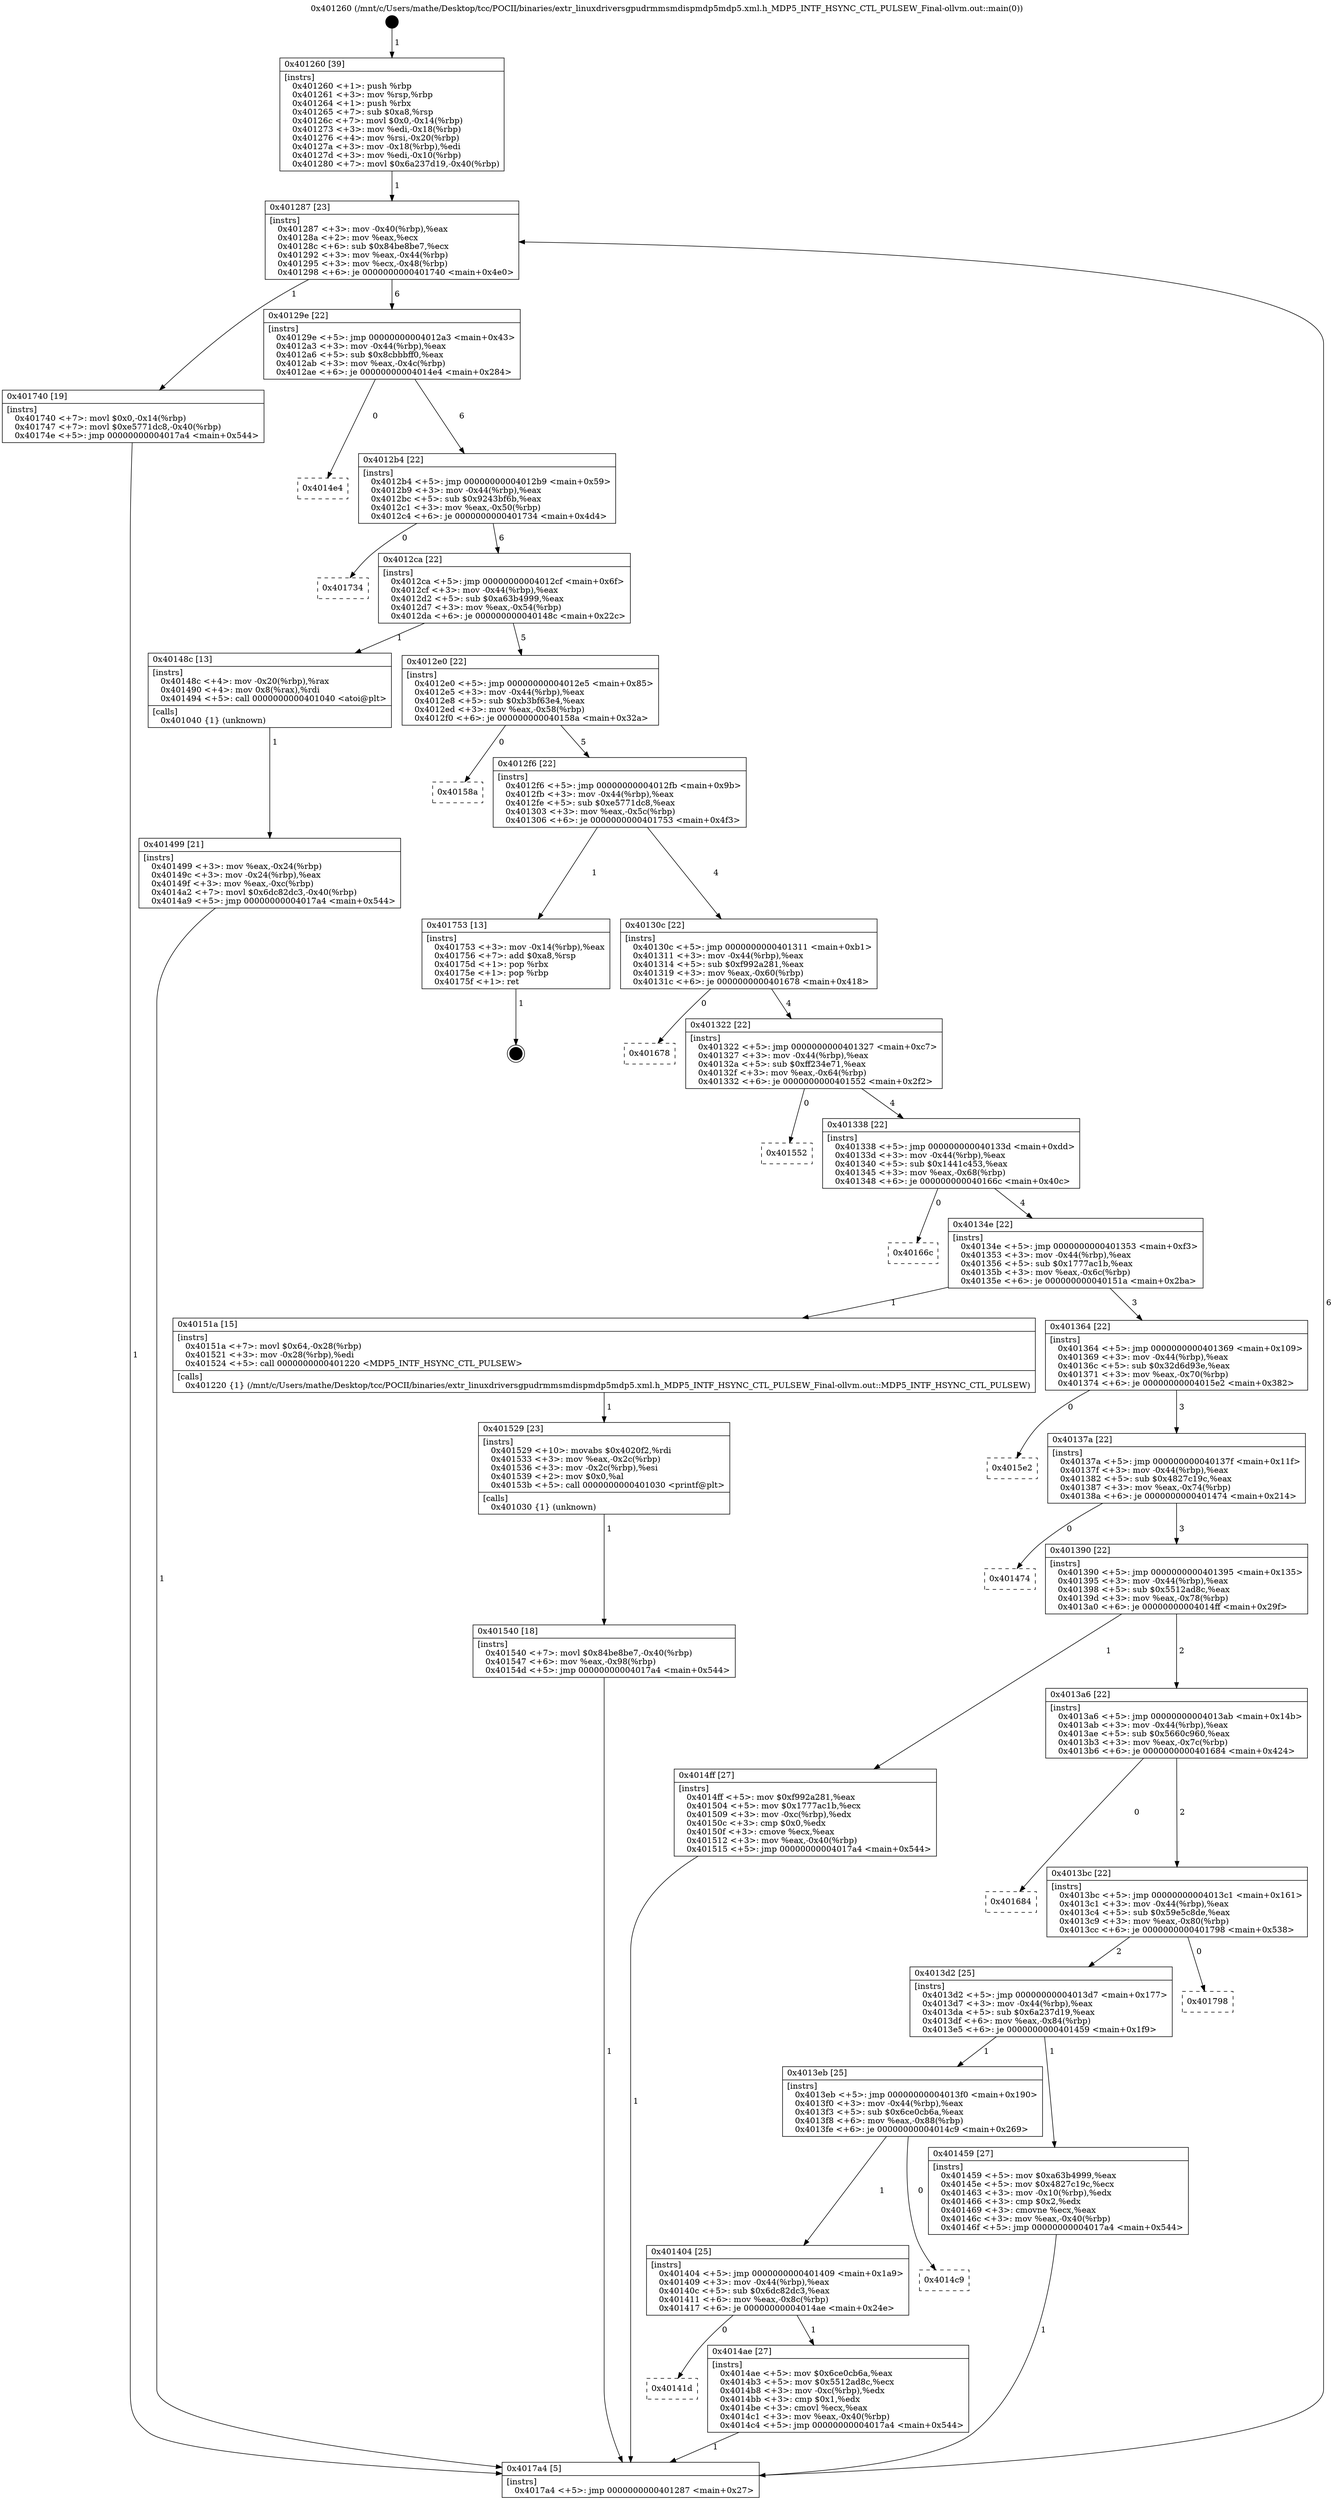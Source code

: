 digraph "0x401260" {
  label = "0x401260 (/mnt/c/Users/mathe/Desktop/tcc/POCII/binaries/extr_linuxdriversgpudrmmsmdispmdp5mdp5.xml.h_MDP5_INTF_HSYNC_CTL_PULSEW_Final-ollvm.out::main(0))"
  labelloc = "t"
  node[shape=record]

  Entry [label="",width=0.3,height=0.3,shape=circle,fillcolor=black,style=filled]
  "0x401287" [label="{
     0x401287 [23]\l
     | [instrs]\l
     &nbsp;&nbsp;0x401287 \<+3\>: mov -0x40(%rbp),%eax\l
     &nbsp;&nbsp;0x40128a \<+2\>: mov %eax,%ecx\l
     &nbsp;&nbsp;0x40128c \<+6\>: sub $0x84be8be7,%ecx\l
     &nbsp;&nbsp;0x401292 \<+3\>: mov %eax,-0x44(%rbp)\l
     &nbsp;&nbsp;0x401295 \<+3\>: mov %ecx,-0x48(%rbp)\l
     &nbsp;&nbsp;0x401298 \<+6\>: je 0000000000401740 \<main+0x4e0\>\l
  }"]
  "0x401740" [label="{
     0x401740 [19]\l
     | [instrs]\l
     &nbsp;&nbsp;0x401740 \<+7\>: movl $0x0,-0x14(%rbp)\l
     &nbsp;&nbsp;0x401747 \<+7\>: movl $0xe5771dc8,-0x40(%rbp)\l
     &nbsp;&nbsp;0x40174e \<+5\>: jmp 00000000004017a4 \<main+0x544\>\l
  }"]
  "0x40129e" [label="{
     0x40129e [22]\l
     | [instrs]\l
     &nbsp;&nbsp;0x40129e \<+5\>: jmp 00000000004012a3 \<main+0x43\>\l
     &nbsp;&nbsp;0x4012a3 \<+3\>: mov -0x44(%rbp),%eax\l
     &nbsp;&nbsp;0x4012a6 \<+5\>: sub $0x8cbbbff0,%eax\l
     &nbsp;&nbsp;0x4012ab \<+3\>: mov %eax,-0x4c(%rbp)\l
     &nbsp;&nbsp;0x4012ae \<+6\>: je 00000000004014e4 \<main+0x284\>\l
  }"]
  Exit [label="",width=0.3,height=0.3,shape=circle,fillcolor=black,style=filled,peripheries=2]
  "0x4014e4" [label="{
     0x4014e4\l
  }", style=dashed]
  "0x4012b4" [label="{
     0x4012b4 [22]\l
     | [instrs]\l
     &nbsp;&nbsp;0x4012b4 \<+5\>: jmp 00000000004012b9 \<main+0x59\>\l
     &nbsp;&nbsp;0x4012b9 \<+3\>: mov -0x44(%rbp),%eax\l
     &nbsp;&nbsp;0x4012bc \<+5\>: sub $0x9243bf6b,%eax\l
     &nbsp;&nbsp;0x4012c1 \<+3\>: mov %eax,-0x50(%rbp)\l
     &nbsp;&nbsp;0x4012c4 \<+6\>: je 0000000000401734 \<main+0x4d4\>\l
  }"]
  "0x401540" [label="{
     0x401540 [18]\l
     | [instrs]\l
     &nbsp;&nbsp;0x401540 \<+7\>: movl $0x84be8be7,-0x40(%rbp)\l
     &nbsp;&nbsp;0x401547 \<+6\>: mov %eax,-0x98(%rbp)\l
     &nbsp;&nbsp;0x40154d \<+5\>: jmp 00000000004017a4 \<main+0x544\>\l
  }"]
  "0x401734" [label="{
     0x401734\l
  }", style=dashed]
  "0x4012ca" [label="{
     0x4012ca [22]\l
     | [instrs]\l
     &nbsp;&nbsp;0x4012ca \<+5\>: jmp 00000000004012cf \<main+0x6f\>\l
     &nbsp;&nbsp;0x4012cf \<+3\>: mov -0x44(%rbp),%eax\l
     &nbsp;&nbsp;0x4012d2 \<+5\>: sub $0xa63b4999,%eax\l
     &nbsp;&nbsp;0x4012d7 \<+3\>: mov %eax,-0x54(%rbp)\l
     &nbsp;&nbsp;0x4012da \<+6\>: je 000000000040148c \<main+0x22c\>\l
  }"]
  "0x401529" [label="{
     0x401529 [23]\l
     | [instrs]\l
     &nbsp;&nbsp;0x401529 \<+10\>: movabs $0x4020f2,%rdi\l
     &nbsp;&nbsp;0x401533 \<+3\>: mov %eax,-0x2c(%rbp)\l
     &nbsp;&nbsp;0x401536 \<+3\>: mov -0x2c(%rbp),%esi\l
     &nbsp;&nbsp;0x401539 \<+2\>: mov $0x0,%al\l
     &nbsp;&nbsp;0x40153b \<+5\>: call 0000000000401030 \<printf@plt\>\l
     | [calls]\l
     &nbsp;&nbsp;0x401030 \{1\} (unknown)\l
  }"]
  "0x40148c" [label="{
     0x40148c [13]\l
     | [instrs]\l
     &nbsp;&nbsp;0x40148c \<+4\>: mov -0x20(%rbp),%rax\l
     &nbsp;&nbsp;0x401490 \<+4\>: mov 0x8(%rax),%rdi\l
     &nbsp;&nbsp;0x401494 \<+5\>: call 0000000000401040 \<atoi@plt\>\l
     | [calls]\l
     &nbsp;&nbsp;0x401040 \{1\} (unknown)\l
  }"]
  "0x4012e0" [label="{
     0x4012e0 [22]\l
     | [instrs]\l
     &nbsp;&nbsp;0x4012e0 \<+5\>: jmp 00000000004012e5 \<main+0x85\>\l
     &nbsp;&nbsp;0x4012e5 \<+3\>: mov -0x44(%rbp),%eax\l
     &nbsp;&nbsp;0x4012e8 \<+5\>: sub $0xb3bf63e4,%eax\l
     &nbsp;&nbsp;0x4012ed \<+3\>: mov %eax,-0x58(%rbp)\l
     &nbsp;&nbsp;0x4012f0 \<+6\>: je 000000000040158a \<main+0x32a\>\l
  }"]
  "0x40141d" [label="{
     0x40141d\l
  }", style=dashed]
  "0x40158a" [label="{
     0x40158a\l
  }", style=dashed]
  "0x4012f6" [label="{
     0x4012f6 [22]\l
     | [instrs]\l
     &nbsp;&nbsp;0x4012f6 \<+5\>: jmp 00000000004012fb \<main+0x9b\>\l
     &nbsp;&nbsp;0x4012fb \<+3\>: mov -0x44(%rbp),%eax\l
     &nbsp;&nbsp;0x4012fe \<+5\>: sub $0xe5771dc8,%eax\l
     &nbsp;&nbsp;0x401303 \<+3\>: mov %eax,-0x5c(%rbp)\l
     &nbsp;&nbsp;0x401306 \<+6\>: je 0000000000401753 \<main+0x4f3\>\l
  }"]
  "0x4014ae" [label="{
     0x4014ae [27]\l
     | [instrs]\l
     &nbsp;&nbsp;0x4014ae \<+5\>: mov $0x6ce0cb6a,%eax\l
     &nbsp;&nbsp;0x4014b3 \<+5\>: mov $0x5512ad8c,%ecx\l
     &nbsp;&nbsp;0x4014b8 \<+3\>: mov -0xc(%rbp),%edx\l
     &nbsp;&nbsp;0x4014bb \<+3\>: cmp $0x1,%edx\l
     &nbsp;&nbsp;0x4014be \<+3\>: cmovl %ecx,%eax\l
     &nbsp;&nbsp;0x4014c1 \<+3\>: mov %eax,-0x40(%rbp)\l
     &nbsp;&nbsp;0x4014c4 \<+5\>: jmp 00000000004017a4 \<main+0x544\>\l
  }"]
  "0x401753" [label="{
     0x401753 [13]\l
     | [instrs]\l
     &nbsp;&nbsp;0x401753 \<+3\>: mov -0x14(%rbp),%eax\l
     &nbsp;&nbsp;0x401756 \<+7\>: add $0xa8,%rsp\l
     &nbsp;&nbsp;0x40175d \<+1\>: pop %rbx\l
     &nbsp;&nbsp;0x40175e \<+1\>: pop %rbp\l
     &nbsp;&nbsp;0x40175f \<+1\>: ret\l
  }"]
  "0x40130c" [label="{
     0x40130c [22]\l
     | [instrs]\l
     &nbsp;&nbsp;0x40130c \<+5\>: jmp 0000000000401311 \<main+0xb1\>\l
     &nbsp;&nbsp;0x401311 \<+3\>: mov -0x44(%rbp),%eax\l
     &nbsp;&nbsp;0x401314 \<+5\>: sub $0xf992a281,%eax\l
     &nbsp;&nbsp;0x401319 \<+3\>: mov %eax,-0x60(%rbp)\l
     &nbsp;&nbsp;0x40131c \<+6\>: je 0000000000401678 \<main+0x418\>\l
  }"]
  "0x401404" [label="{
     0x401404 [25]\l
     | [instrs]\l
     &nbsp;&nbsp;0x401404 \<+5\>: jmp 0000000000401409 \<main+0x1a9\>\l
     &nbsp;&nbsp;0x401409 \<+3\>: mov -0x44(%rbp),%eax\l
     &nbsp;&nbsp;0x40140c \<+5\>: sub $0x6dc82dc3,%eax\l
     &nbsp;&nbsp;0x401411 \<+6\>: mov %eax,-0x8c(%rbp)\l
     &nbsp;&nbsp;0x401417 \<+6\>: je 00000000004014ae \<main+0x24e\>\l
  }"]
  "0x401678" [label="{
     0x401678\l
  }", style=dashed]
  "0x401322" [label="{
     0x401322 [22]\l
     | [instrs]\l
     &nbsp;&nbsp;0x401322 \<+5\>: jmp 0000000000401327 \<main+0xc7\>\l
     &nbsp;&nbsp;0x401327 \<+3\>: mov -0x44(%rbp),%eax\l
     &nbsp;&nbsp;0x40132a \<+5\>: sub $0xff234e71,%eax\l
     &nbsp;&nbsp;0x40132f \<+3\>: mov %eax,-0x64(%rbp)\l
     &nbsp;&nbsp;0x401332 \<+6\>: je 0000000000401552 \<main+0x2f2\>\l
  }"]
  "0x4014c9" [label="{
     0x4014c9\l
  }", style=dashed]
  "0x401552" [label="{
     0x401552\l
  }", style=dashed]
  "0x401338" [label="{
     0x401338 [22]\l
     | [instrs]\l
     &nbsp;&nbsp;0x401338 \<+5\>: jmp 000000000040133d \<main+0xdd\>\l
     &nbsp;&nbsp;0x40133d \<+3\>: mov -0x44(%rbp),%eax\l
     &nbsp;&nbsp;0x401340 \<+5\>: sub $0x1441c453,%eax\l
     &nbsp;&nbsp;0x401345 \<+3\>: mov %eax,-0x68(%rbp)\l
     &nbsp;&nbsp;0x401348 \<+6\>: je 000000000040166c \<main+0x40c\>\l
  }"]
  "0x401499" [label="{
     0x401499 [21]\l
     | [instrs]\l
     &nbsp;&nbsp;0x401499 \<+3\>: mov %eax,-0x24(%rbp)\l
     &nbsp;&nbsp;0x40149c \<+3\>: mov -0x24(%rbp),%eax\l
     &nbsp;&nbsp;0x40149f \<+3\>: mov %eax,-0xc(%rbp)\l
     &nbsp;&nbsp;0x4014a2 \<+7\>: movl $0x6dc82dc3,-0x40(%rbp)\l
     &nbsp;&nbsp;0x4014a9 \<+5\>: jmp 00000000004017a4 \<main+0x544\>\l
  }"]
  "0x40166c" [label="{
     0x40166c\l
  }", style=dashed]
  "0x40134e" [label="{
     0x40134e [22]\l
     | [instrs]\l
     &nbsp;&nbsp;0x40134e \<+5\>: jmp 0000000000401353 \<main+0xf3\>\l
     &nbsp;&nbsp;0x401353 \<+3\>: mov -0x44(%rbp),%eax\l
     &nbsp;&nbsp;0x401356 \<+5\>: sub $0x1777ac1b,%eax\l
     &nbsp;&nbsp;0x40135b \<+3\>: mov %eax,-0x6c(%rbp)\l
     &nbsp;&nbsp;0x40135e \<+6\>: je 000000000040151a \<main+0x2ba\>\l
  }"]
  "0x401260" [label="{
     0x401260 [39]\l
     | [instrs]\l
     &nbsp;&nbsp;0x401260 \<+1\>: push %rbp\l
     &nbsp;&nbsp;0x401261 \<+3\>: mov %rsp,%rbp\l
     &nbsp;&nbsp;0x401264 \<+1\>: push %rbx\l
     &nbsp;&nbsp;0x401265 \<+7\>: sub $0xa8,%rsp\l
     &nbsp;&nbsp;0x40126c \<+7\>: movl $0x0,-0x14(%rbp)\l
     &nbsp;&nbsp;0x401273 \<+3\>: mov %edi,-0x18(%rbp)\l
     &nbsp;&nbsp;0x401276 \<+4\>: mov %rsi,-0x20(%rbp)\l
     &nbsp;&nbsp;0x40127a \<+3\>: mov -0x18(%rbp),%edi\l
     &nbsp;&nbsp;0x40127d \<+3\>: mov %edi,-0x10(%rbp)\l
     &nbsp;&nbsp;0x401280 \<+7\>: movl $0x6a237d19,-0x40(%rbp)\l
  }"]
  "0x40151a" [label="{
     0x40151a [15]\l
     | [instrs]\l
     &nbsp;&nbsp;0x40151a \<+7\>: movl $0x64,-0x28(%rbp)\l
     &nbsp;&nbsp;0x401521 \<+3\>: mov -0x28(%rbp),%edi\l
     &nbsp;&nbsp;0x401524 \<+5\>: call 0000000000401220 \<MDP5_INTF_HSYNC_CTL_PULSEW\>\l
     | [calls]\l
     &nbsp;&nbsp;0x401220 \{1\} (/mnt/c/Users/mathe/Desktop/tcc/POCII/binaries/extr_linuxdriversgpudrmmsmdispmdp5mdp5.xml.h_MDP5_INTF_HSYNC_CTL_PULSEW_Final-ollvm.out::MDP5_INTF_HSYNC_CTL_PULSEW)\l
  }"]
  "0x401364" [label="{
     0x401364 [22]\l
     | [instrs]\l
     &nbsp;&nbsp;0x401364 \<+5\>: jmp 0000000000401369 \<main+0x109\>\l
     &nbsp;&nbsp;0x401369 \<+3\>: mov -0x44(%rbp),%eax\l
     &nbsp;&nbsp;0x40136c \<+5\>: sub $0x32d6d93e,%eax\l
     &nbsp;&nbsp;0x401371 \<+3\>: mov %eax,-0x70(%rbp)\l
     &nbsp;&nbsp;0x401374 \<+6\>: je 00000000004015e2 \<main+0x382\>\l
  }"]
  "0x4017a4" [label="{
     0x4017a4 [5]\l
     | [instrs]\l
     &nbsp;&nbsp;0x4017a4 \<+5\>: jmp 0000000000401287 \<main+0x27\>\l
  }"]
  "0x4015e2" [label="{
     0x4015e2\l
  }", style=dashed]
  "0x40137a" [label="{
     0x40137a [22]\l
     | [instrs]\l
     &nbsp;&nbsp;0x40137a \<+5\>: jmp 000000000040137f \<main+0x11f\>\l
     &nbsp;&nbsp;0x40137f \<+3\>: mov -0x44(%rbp),%eax\l
     &nbsp;&nbsp;0x401382 \<+5\>: sub $0x4827c19c,%eax\l
     &nbsp;&nbsp;0x401387 \<+3\>: mov %eax,-0x74(%rbp)\l
     &nbsp;&nbsp;0x40138a \<+6\>: je 0000000000401474 \<main+0x214\>\l
  }"]
  "0x4013eb" [label="{
     0x4013eb [25]\l
     | [instrs]\l
     &nbsp;&nbsp;0x4013eb \<+5\>: jmp 00000000004013f0 \<main+0x190\>\l
     &nbsp;&nbsp;0x4013f0 \<+3\>: mov -0x44(%rbp),%eax\l
     &nbsp;&nbsp;0x4013f3 \<+5\>: sub $0x6ce0cb6a,%eax\l
     &nbsp;&nbsp;0x4013f8 \<+6\>: mov %eax,-0x88(%rbp)\l
     &nbsp;&nbsp;0x4013fe \<+6\>: je 00000000004014c9 \<main+0x269\>\l
  }"]
  "0x401474" [label="{
     0x401474\l
  }", style=dashed]
  "0x401390" [label="{
     0x401390 [22]\l
     | [instrs]\l
     &nbsp;&nbsp;0x401390 \<+5\>: jmp 0000000000401395 \<main+0x135\>\l
     &nbsp;&nbsp;0x401395 \<+3\>: mov -0x44(%rbp),%eax\l
     &nbsp;&nbsp;0x401398 \<+5\>: sub $0x5512ad8c,%eax\l
     &nbsp;&nbsp;0x40139d \<+3\>: mov %eax,-0x78(%rbp)\l
     &nbsp;&nbsp;0x4013a0 \<+6\>: je 00000000004014ff \<main+0x29f\>\l
  }"]
  "0x401459" [label="{
     0x401459 [27]\l
     | [instrs]\l
     &nbsp;&nbsp;0x401459 \<+5\>: mov $0xa63b4999,%eax\l
     &nbsp;&nbsp;0x40145e \<+5\>: mov $0x4827c19c,%ecx\l
     &nbsp;&nbsp;0x401463 \<+3\>: mov -0x10(%rbp),%edx\l
     &nbsp;&nbsp;0x401466 \<+3\>: cmp $0x2,%edx\l
     &nbsp;&nbsp;0x401469 \<+3\>: cmovne %ecx,%eax\l
     &nbsp;&nbsp;0x40146c \<+3\>: mov %eax,-0x40(%rbp)\l
     &nbsp;&nbsp;0x40146f \<+5\>: jmp 00000000004017a4 \<main+0x544\>\l
  }"]
  "0x4014ff" [label="{
     0x4014ff [27]\l
     | [instrs]\l
     &nbsp;&nbsp;0x4014ff \<+5\>: mov $0xf992a281,%eax\l
     &nbsp;&nbsp;0x401504 \<+5\>: mov $0x1777ac1b,%ecx\l
     &nbsp;&nbsp;0x401509 \<+3\>: mov -0xc(%rbp),%edx\l
     &nbsp;&nbsp;0x40150c \<+3\>: cmp $0x0,%edx\l
     &nbsp;&nbsp;0x40150f \<+3\>: cmove %ecx,%eax\l
     &nbsp;&nbsp;0x401512 \<+3\>: mov %eax,-0x40(%rbp)\l
     &nbsp;&nbsp;0x401515 \<+5\>: jmp 00000000004017a4 \<main+0x544\>\l
  }"]
  "0x4013a6" [label="{
     0x4013a6 [22]\l
     | [instrs]\l
     &nbsp;&nbsp;0x4013a6 \<+5\>: jmp 00000000004013ab \<main+0x14b\>\l
     &nbsp;&nbsp;0x4013ab \<+3\>: mov -0x44(%rbp),%eax\l
     &nbsp;&nbsp;0x4013ae \<+5\>: sub $0x5660c960,%eax\l
     &nbsp;&nbsp;0x4013b3 \<+3\>: mov %eax,-0x7c(%rbp)\l
     &nbsp;&nbsp;0x4013b6 \<+6\>: je 0000000000401684 \<main+0x424\>\l
  }"]
  "0x4013d2" [label="{
     0x4013d2 [25]\l
     | [instrs]\l
     &nbsp;&nbsp;0x4013d2 \<+5\>: jmp 00000000004013d7 \<main+0x177\>\l
     &nbsp;&nbsp;0x4013d7 \<+3\>: mov -0x44(%rbp),%eax\l
     &nbsp;&nbsp;0x4013da \<+5\>: sub $0x6a237d19,%eax\l
     &nbsp;&nbsp;0x4013df \<+6\>: mov %eax,-0x84(%rbp)\l
     &nbsp;&nbsp;0x4013e5 \<+6\>: je 0000000000401459 \<main+0x1f9\>\l
  }"]
  "0x401684" [label="{
     0x401684\l
  }", style=dashed]
  "0x4013bc" [label="{
     0x4013bc [22]\l
     | [instrs]\l
     &nbsp;&nbsp;0x4013bc \<+5\>: jmp 00000000004013c1 \<main+0x161\>\l
     &nbsp;&nbsp;0x4013c1 \<+3\>: mov -0x44(%rbp),%eax\l
     &nbsp;&nbsp;0x4013c4 \<+5\>: sub $0x59e5c8de,%eax\l
     &nbsp;&nbsp;0x4013c9 \<+3\>: mov %eax,-0x80(%rbp)\l
     &nbsp;&nbsp;0x4013cc \<+6\>: je 0000000000401798 \<main+0x538\>\l
  }"]
  "0x401798" [label="{
     0x401798\l
  }", style=dashed]
  Entry -> "0x401260" [label=" 1"]
  "0x401287" -> "0x401740" [label=" 1"]
  "0x401287" -> "0x40129e" [label=" 6"]
  "0x401753" -> Exit [label=" 1"]
  "0x40129e" -> "0x4014e4" [label=" 0"]
  "0x40129e" -> "0x4012b4" [label=" 6"]
  "0x401740" -> "0x4017a4" [label=" 1"]
  "0x4012b4" -> "0x401734" [label=" 0"]
  "0x4012b4" -> "0x4012ca" [label=" 6"]
  "0x401540" -> "0x4017a4" [label=" 1"]
  "0x4012ca" -> "0x40148c" [label=" 1"]
  "0x4012ca" -> "0x4012e0" [label=" 5"]
  "0x401529" -> "0x401540" [label=" 1"]
  "0x4012e0" -> "0x40158a" [label=" 0"]
  "0x4012e0" -> "0x4012f6" [label=" 5"]
  "0x40151a" -> "0x401529" [label=" 1"]
  "0x4012f6" -> "0x401753" [label=" 1"]
  "0x4012f6" -> "0x40130c" [label=" 4"]
  "0x4014ff" -> "0x4017a4" [label=" 1"]
  "0x40130c" -> "0x401678" [label=" 0"]
  "0x40130c" -> "0x401322" [label=" 4"]
  "0x401404" -> "0x40141d" [label=" 0"]
  "0x401322" -> "0x401552" [label=" 0"]
  "0x401322" -> "0x401338" [label=" 4"]
  "0x401404" -> "0x4014ae" [label=" 1"]
  "0x401338" -> "0x40166c" [label=" 0"]
  "0x401338" -> "0x40134e" [label=" 4"]
  "0x4013eb" -> "0x401404" [label=" 1"]
  "0x40134e" -> "0x40151a" [label=" 1"]
  "0x40134e" -> "0x401364" [label=" 3"]
  "0x4013eb" -> "0x4014c9" [label=" 0"]
  "0x401364" -> "0x4015e2" [label=" 0"]
  "0x401364" -> "0x40137a" [label=" 3"]
  "0x4014ae" -> "0x4017a4" [label=" 1"]
  "0x40137a" -> "0x401474" [label=" 0"]
  "0x40137a" -> "0x401390" [label=" 3"]
  "0x401499" -> "0x4017a4" [label=" 1"]
  "0x401390" -> "0x4014ff" [label=" 1"]
  "0x401390" -> "0x4013a6" [label=" 2"]
  "0x40148c" -> "0x401499" [label=" 1"]
  "0x4013a6" -> "0x401684" [label=" 0"]
  "0x4013a6" -> "0x4013bc" [label=" 2"]
  "0x401260" -> "0x401287" [label=" 1"]
  "0x4013bc" -> "0x401798" [label=" 0"]
  "0x4013bc" -> "0x4013d2" [label=" 2"]
  "0x4017a4" -> "0x401287" [label=" 6"]
  "0x4013d2" -> "0x401459" [label=" 1"]
  "0x4013d2" -> "0x4013eb" [label=" 1"]
  "0x401459" -> "0x4017a4" [label=" 1"]
}
